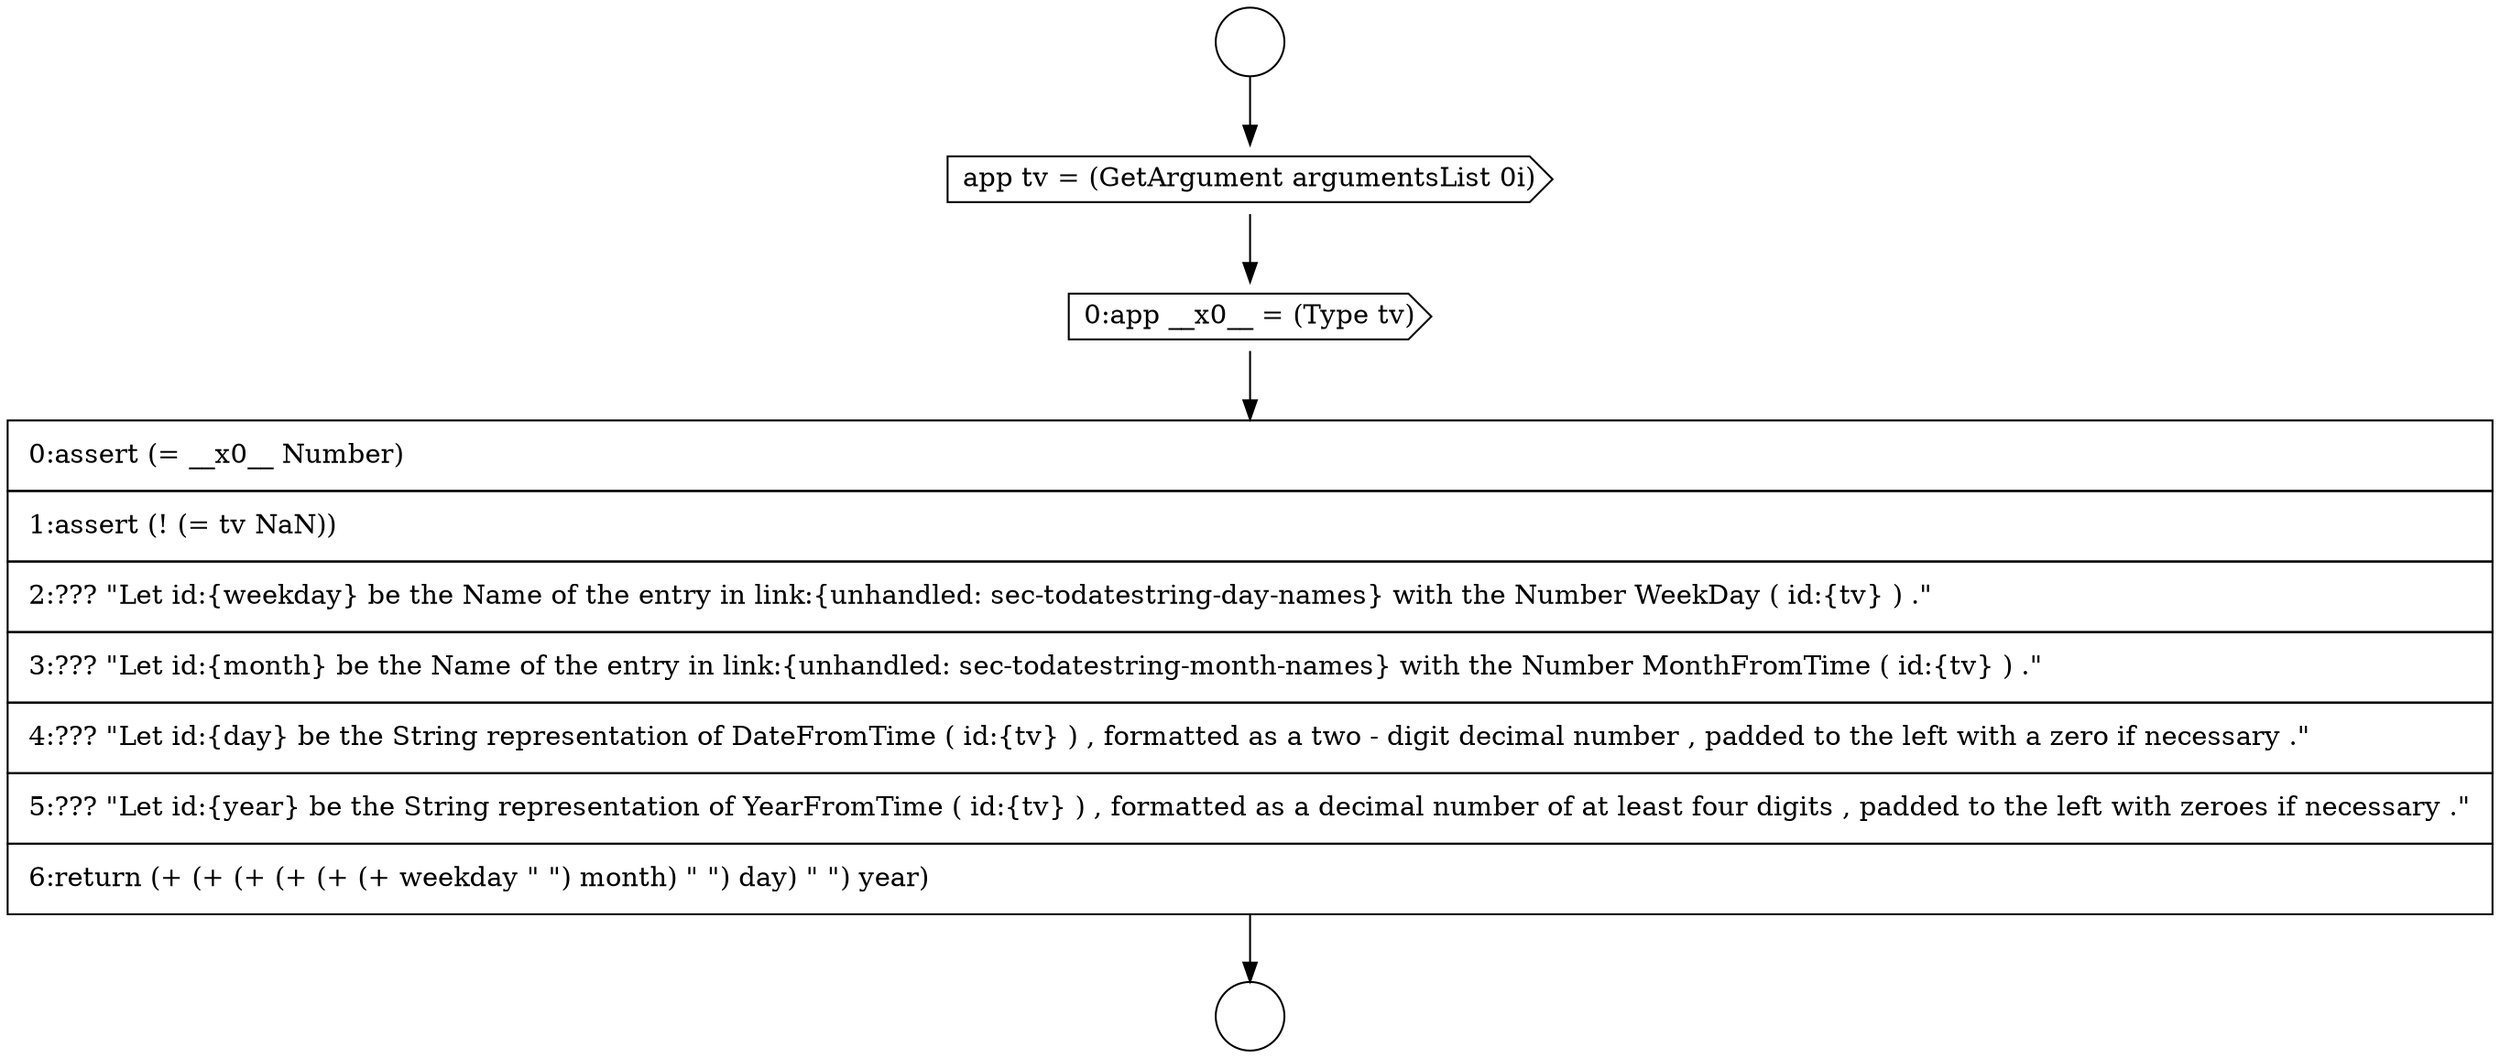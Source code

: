 digraph {
  node12689 [shape=circle label=" " color="black" fillcolor="white" style=filled]
  node12693 [shape=none, margin=0, label=<<font color="black">
    <table border="0" cellborder="1" cellspacing="0" cellpadding="10">
      <tr><td align="left">0:assert (= __x0__ Number)</td></tr>
      <tr><td align="left">1:assert (! (= tv NaN))</td></tr>
      <tr><td align="left">2:??? &quot;Let id:{weekday} be the Name of the entry in link:{unhandled: sec-todatestring-day-names} with the Number WeekDay ( id:{tv} ) .&quot;</td></tr>
      <tr><td align="left">3:??? &quot;Let id:{month} be the Name of the entry in link:{unhandled: sec-todatestring-month-names} with the Number MonthFromTime ( id:{tv} ) .&quot;</td></tr>
      <tr><td align="left">4:??? &quot;Let id:{day} be the String representation of DateFromTime ( id:{tv} ) , formatted as a two - digit decimal number , padded to the left with a zero if necessary .&quot;</td></tr>
      <tr><td align="left">5:??? &quot;Let id:{year} be the String representation of YearFromTime ( id:{tv} ) , formatted as a decimal number of at least four digits , padded to the left with zeroes if necessary .&quot;</td></tr>
      <tr><td align="left">6:return (+ (+ (+ (+ (+ (+ weekday &quot; &quot;) month) &quot; &quot;) day) &quot; &quot;) year)</td></tr>
    </table>
  </font>> color="black" fillcolor="white" style=filled]
  node12692 [shape=cds, label=<<font color="black">0:app __x0__ = (Type tv)</font>> color="black" fillcolor="white" style=filled]
  node12691 [shape=cds, label=<<font color="black">app tv = (GetArgument argumentsList 0i)</font>> color="black" fillcolor="white" style=filled]
  node12690 [shape=circle label=" " color="black" fillcolor="white" style=filled]
  node12689 -> node12691 [ color="black"]
  node12691 -> node12692 [ color="black"]
  node12692 -> node12693 [ color="black"]
  node12693 -> node12690 [ color="black"]
}
